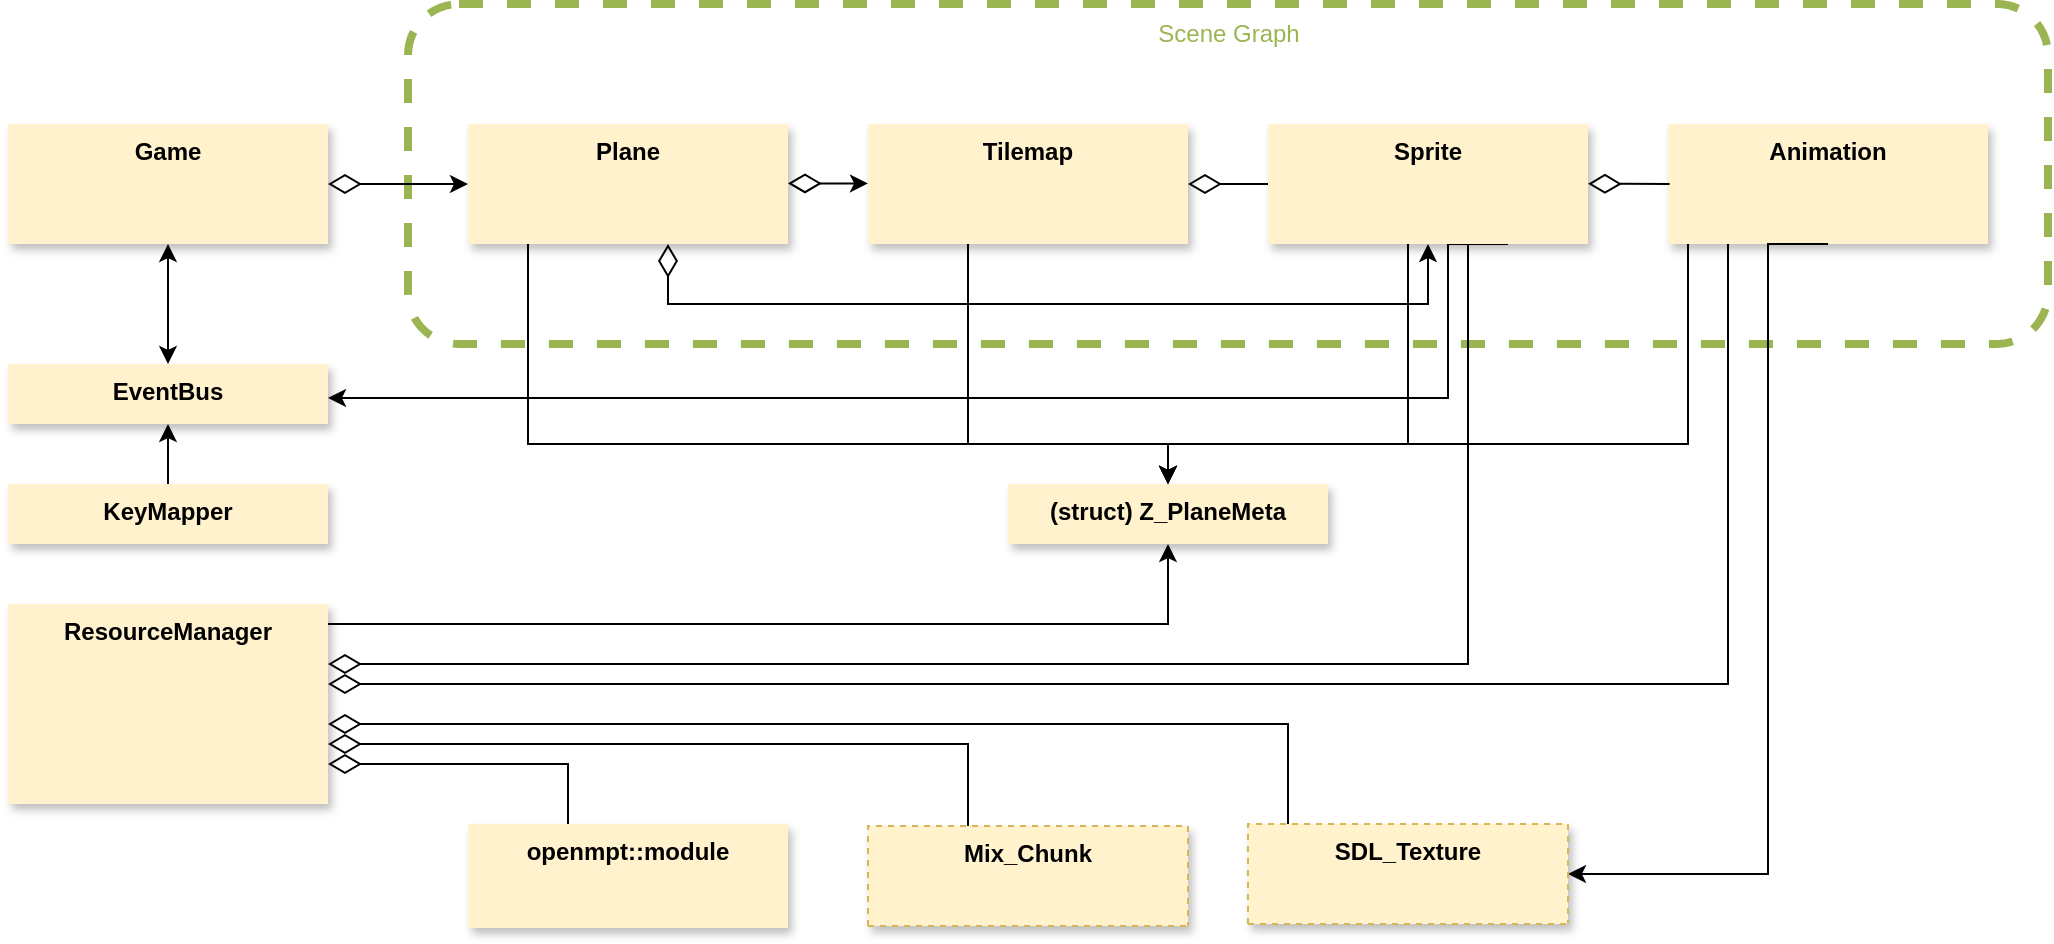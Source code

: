 <mxfile version="20.3.0" type="device"><diagram id="i7O-uKfm3rUwdJJqUVBy" name="Seite-1"><mxGraphModel dx="1453" dy="891" grid="1" gridSize="10" guides="1" tooltips="1" connect="1" arrows="1" fold="1" page="1" pageScale="1" pageWidth="827" pageHeight="1169" math="0" shadow="0"><root><mxCell id="0"/><mxCell id="1" parent="0"/><mxCell id="NdO7TfO4KVU9EuhuVBSu-15" value="" style="rounded=1;whiteSpace=wrap;html=1;shadow=0;dashed=1;strokeWidth=4;fillColor=none;fontColor=#333333;strokeColor=#9BB553;" parent="1" vertex="1"><mxGeometry x="240" y="20" width="820" height="170" as="geometry"/></mxCell><mxCell id="__8_Z_5ygHKLiSIPpUc8-16" style="edgeStyle=orthogonalEdgeStyle;rounded=0;orthogonalLoop=1;jettySize=auto;html=1;fontColor=#7EA6E0;startArrow=classic;startFill=1;" parent="1" source="6kpMg5qL5gW25uIL2eqC-24" target="6kpMg5qL5gW25uIL2eqC-32" edge="1"><mxGeometry relative="1" as="geometry"><mxPoint x="620" y="400" as="sourcePoint"/><mxPoint x="400" y="220" as="targetPoint"/><Array as="points"/></mxGeometry></mxCell><mxCell id="6kpMg5qL5gW25uIL2eqC-65" style="edgeStyle=orthogonalEdgeStyle;rounded=0;orthogonalLoop=1;jettySize=auto;html=1;fontSize=12;startArrow=diamondThin;startFill=0;startSize=14;" parent="1" source="6kpMg5qL5gW25uIL2eqC-20" target="6kpMg5qL5gW25uIL2eqC-44" edge="1"><mxGeometry relative="1" as="geometry"><mxPoint x="710" y="140" as="targetPoint"/><Array as="points"><mxPoint x="370" y="170"/><mxPoint x="750" y="170"/></Array></mxGeometry></mxCell><mxCell id="JDELo4wtNaHFAVJF4eV8-14" style="edgeStyle=orthogonalEdgeStyle;rounded=0;orthogonalLoop=1;jettySize=auto;html=1;fontColor=#000000;startArrow=none;startFill=0;endArrow=classic;endFill=1;" parent="1" source="6kpMg5qL5gW25uIL2eqC-20" target="6kpMg5qL5gW25uIL2eqC-83" edge="1"><mxGeometry relative="1" as="geometry"><Array as="points"><mxPoint x="300" y="240"/><mxPoint x="620" y="240"/></Array></mxGeometry></mxCell><mxCell id="6kpMg5qL5gW25uIL2eqC-20" value="Plane" style="swimlane;fontStyle=1;align=center;verticalAlign=top;childLayout=stackLayout;horizontal=1;startSize=60;horizontalStack=0;resizeParent=1;resizeParentMax=0;resizeLast=0;collapsible=1;marginBottom=0;dashed=1;fontSize=12;fillColor=#fff2cc;strokeColor=none;shadow=1;fontColor=#000000;" parent="1" vertex="1"><mxGeometry x="270" y="80" width="160" height="60" as="geometry"/></mxCell><mxCell id="6kpMg5qL5gW25uIL2eqC-24" value="EventBus" style="swimlane;fontStyle=1;align=center;verticalAlign=top;childLayout=stackLayout;horizontal=1;startSize=30;horizontalStack=0;resizeParent=1;resizeParentMax=0;resizeLast=0;collapsible=1;marginBottom=0;dashed=1;fontSize=12;fillColor=#fff2cc;strokeColor=none;shadow=1;fontColor=#000000;" parent="1" vertex="1"><mxGeometry x="40" y="200" width="160" height="30" as="geometry"/></mxCell><mxCell id="__8_Z_5ygHKLiSIPpUc8-2" style="edgeStyle=orthogonalEdgeStyle;rounded=0;orthogonalLoop=1;jettySize=auto;html=1;startArrow=none;startFill=0;" parent="1" source="6kpMg5qL5gW25uIL2eqC-28" target="6kpMg5qL5gW25uIL2eqC-24" edge="1"><mxGeometry relative="1" as="geometry"><mxPoint x="100" y="170" as="targetPoint"/><Array as="points"/></mxGeometry></mxCell><mxCell id="6kpMg5qL5gW25uIL2eqC-28" value="KeyMapper" style="swimlane;fontStyle=1;align=center;verticalAlign=top;childLayout=stackLayout;horizontal=1;startSize=30;horizontalStack=0;resizeParent=1;resizeParentMax=0;resizeLast=0;collapsible=1;marginBottom=0;dashed=1;fontSize=12;fillColor=#fff2cc;strokeColor=none;shadow=1;fontColor=#000000;" parent="1" vertex="1"><mxGeometry x="40" y="260" width="160" height="30" as="geometry"/></mxCell><mxCell id="6kpMg5qL5gW25uIL2eqC-55" style="edgeStyle=orthogonalEdgeStyle;rounded=0;orthogonalLoop=1;jettySize=auto;html=1;fontSize=12;startSize=14;startArrow=diamondThin;startFill=0;" parent="1" source="6kpMg5qL5gW25uIL2eqC-32" target="6kpMg5qL5gW25uIL2eqC-20" edge="1"><mxGeometry relative="1" as="geometry"><Array as="points"/><mxPoint x="230" y="115" as="sourcePoint"/></mxGeometry></mxCell><mxCell id="NdO7TfO4KVU9EuhuVBSu-1" style="edgeStyle=orthogonalEdgeStyle;rounded=0;orthogonalLoop=1;jettySize=auto;html=1;exitX=0.5;exitY=0;exitDx=0;exitDy=0;" parent="1" source="6kpMg5qL5gW25uIL2eqC-32" edge="1"><mxGeometry relative="1" as="geometry"><mxPoint x="119.75" y="79.875" as="targetPoint"/></mxGeometry></mxCell><mxCell id="6kpMg5qL5gW25uIL2eqC-32" value="Game" style="swimlane;fontStyle=1;align=center;verticalAlign=top;childLayout=stackLayout;horizontal=1;startSize=60;horizontalStack=0;resizeParent=1;resizeParentMax=0;resizeLast=0;collapsible=1;marginBottom=0;dashed=1;fontSize=12;fillColor=#fff2cc;strokeColor=none;shadow=1;fontColor=#000000;" parent="1" vertex="1"><mxGeometry x="40" y="80" width="160" height="60" as="geometry"><mxRectangle x="40" y="80" width="70" height="30" as="alternateBounds"/></mxGeometry></mxCell><mxCell id="6kpMg5qL5gW25uIL2eqC-91" style="edgeStyle=orthogonalEdgeStyle;rounded=0;orthogonalLoop=1;jettySize=auto;html=1;fontSize=12;startArrow=diamondThin;startFill=0;startSize=14;endArrow=none;endFill=0;" parent="1" source="6kpMg5qL5gW25uIL2eqC-36" target="6kpMg5qL5gW25uIL2eqC-87" edge="1"><mxGeometry relative="1" as="geometry"><Array as="points"><mxPoint x="680" y="380"/></Array></mxGeometry></mxCell><mxCell id="6kpMg5qL5gW25uIL2eqC-92" style="edgeStyle=orthogonalEdgeStyle;rounded=0;orthogonalLoop=1;jettySize=auto;html=1;fontSize=12;startArrow=none;startFill=0;startSize=14;endArrow=classic;endFill=1;" parent="1" source="6kpMg5qL5gW25uIL2eqC-36" target="6kpMg5qL5gW25uIL2eqC-83" edge="1"><mxGeometry relative="1" as="geometry"><mxPoint x="200" y="345" as="sourcePoint"/><Array as="points"><mxPoint x="620" y="330"/></Array></mxGeometry></mxCell><mxCell id="6kpMg5qL5gW25uIL2eqC-36" value="ResourceManager&#10;" style="swimlane;fontStyle=1;align=center;verticalAlign=top;childLayout=stackLayout;horizontal=1;startSize=100;horizontalStack=0;resizeParent=1;resizeParentMax=0;resizeLast=0;collapsible=1;marginBottom=0;dashed=1;fontSize=12;fillColor=#fff2cc;strokeColor=none;shadow=1;swimlaneLine=1;fontColor=#000000;" parent="1" vertex="1"><mxGeometry x="40" y="320" width="160" height="100" as="geometry"/></mxCell><mxCell id="JDELo4wtNaHFAVJF4eV8-15" style="edgeStyle=orthogonalEdgeStyle;rounded=0;orthogonalLoop=1;jettySize=auto;html=1;fontColor=#000000;startArrow=none;startFill=0;endArrow=classic;endFill=1;" parent="1" source="6kpMg5qL5gW25uIL2eqC-40" target="6kpMg5qL5gW25uIL2eqC-83" edge="1"><mxGeometry relative="1" as="geometry"><Array as="points"><mxPoint x="880" y="240"/><mxPoint x="620" y="240"/></Array></mxGeometry></mxCell><mxCell id="6kpMg5qL5gW25uIL2eqC-40" value="Animation" style="swimlane;fontStyle=1;align=center;verticalAlign=top;childLayout=stackLayout;horizontal=1;startSize=60;horizontalStack=0;resizeParent=1;resizeParentMax=0;resizeLast=0;collapsible=1;marginBottom=0;dashed=1;fontSize=12;fillColor=#fff2cc;strokeColor=none;shadow=1;fontColor=#000000;" parent="1" vertex="1"><mxGeometry x="870" y="80" width="160" height="60" as="geometry"/></mxCell><mxCell id="6kpMg5qL5gW25uIL2eqC-93" style="edgeStyle=orthogonalEdgeStyle;rounded=0;orthogonalLoop=1;jettySize=auto;html=1;fontSize=12;startArrow=none;startFill=0;startSize=14;endArrow=classic;endFill=1;exitX=0.5;exitY=1;exitDx=0;exitDy=0;" parent="1" source="6kpMg5qL5gW25uIL2eqC-40" target="6kpMg5qL5gW25uIL2eqC-87" edge="1"><mxGeometry relative="1" as="geometry"><mxPoint x="920" y="150" as="sourcePoint"/><Array as="points"><mxPoint x="920" y="455"/></Array></mxGeometry></mxCell><mxCell id="__8_Z_5ygHKLiSIPpUc8-3" style="edgeStyle=orthogonalEdgeStyle;rounded=0;orthogonalLoop=1;jettySize=auto;html=1;exitX=0.75;exitY=1;exitDx=0;exitDy=0;startArrow=none;startFill=0;" parent="1" source="6kpMg5qL5gW25uIL2eqC-44" target="6kpMg5qL5gW25uIL2eqC-24" edge="1"><mxGeometry relative="1" as="geometry"><mxPoint x="690" y="210" as="targetPoint"/><Array as="points"><mxPoint x="760" y="217"/></Array></mxGeometry></mxCell><mxCell id="JDELo4wtNaHFAVJF4eV8-12" style="edgeStyle=orthogonalEdgeStyle;rounded=0;orthogonalLoop=1;jettySize=auto;html=1;fontColor=#000000;startArrow=none;startFill=0;endArrow=classic;endFill=1;" parent="1" source="6kpMg5qL5gW25uIL2eqC-44" target="6kpMg5qL5gW25uIL2eqC-83" edge="1"><mxGeometry relative="1" as="geometry"><Array as="points"><mxPoint x="740" y="240"/><mxPoint x="620" y="240"/></Array></mxGeometry></mxCell><mxCell id="6kpMg5qL5gW25uIL2eqC-44" value="Sprite" style="swimlane;fontStyle=1;align=center;verticalAlign=top;childLayout=stackLayout;horizontal=1;startSize=60;horizontalStack=0;resizeParent=1;resizeParentMax=0;resizeLast=0;collapsible=1;marginBottom=0;dashed=1;fontSize=12;fillColor=#fff2cc;strokeColor=none;shadow=1;fontColor=#000000;" parent="1" vertex="1"><mxGeometry x="670" y="80" width="160" height="60" as="geometry"/></mxCell><mxCell id="6kpMg5qL5gW25uIL2eqC-63" style="edgeStyle=orthogonalEdgeStyle;rounded=0;orthogonalLoop=1;jettySize=auto;html=1;fontSize=12;endArrow=none;endFill=0;startArrow=diamondThin;startFill=0;startSize=14;exitX=1;exitY=0.5;exitDx=0;exitDy=0;" parent="1" source="6kpMg5qL5gW25uIL2eqC-48" edge="1"><mxGeometry relative="1" as="geometry"><Array as="points"><mxPoint x="670" y="110"/></Array><mxPoint x="640" y="123" as="sourcePoint"/><mxPoint x="670" y="110" as="targetPoint"/></mxGeometry></mxCell><mxCell id="JDELo4wtNaHFAVJF4eV8-13" style="edgeStyle=orthogonalEdgeStyle;rounded=0;orthogonalLoop=1;jettySize=auto;html=1;fontColor=#000000;startArrow=none;startFill=0;endArrow=classic;endFill=1;" parent="1" source="6kpMg5qL5gW25uIL2eqC-48" target="6kpMg5qL5gW25uIL2eqC-83" edge="1"><mxGeometry relative="1" as="geometry"><Array as="points"><mxPoint x="520" y="240"/><mxPoint x="620" y="240"/></Array></mxGeometry></mxCell><mxCell id="6kpMg5qL5gW25uIL2eqC-48" value="Tilemap" style="swimlane;fontStyle=1;align=center;verticalAlign=top;childLayout=stackLayout;horizontal=1;startSize=60;horizontalStack=0;resizeParent=1;resizeParentMax=0;resizeLast=0;collapsible=1;marginBottom=0;dashed=1;fontSize=12;fillColor=#fff2cc;strokeColor=none;shadow=1;fontColor=#000000;" parent="1" vertex="1"><mxGeometry x="470" y="80" width="160" height="60" as="geometry"/></mxCell><mxCell id="6kpMg5qL5gW25uIL2eqC-73" value="openmpt::module" style="swimlane;fontStyle=1;align=center;verticalAlign=top;childLayout=stackLayout;horizontal=1;startSize=52;horizontalStack=0;resizeParent=1;resizeParentMax=0;resizeLast=0;collapsible=1;marginBottom=0;dashed=1;fontSize=12;fillColor=#fff2cc;strokeColor=none;shadow=1;fontColor=#000000;" parent="1" vertex="1"><mxGeometry x="270" y="430" width="160" height="52" as="geometry"/></mxCell><mxCell id="6kpMg5qL5gW25uIL2eqC-83" value="(struct) Z_PlaneMeta" style="swimlane;fontStyle=1;align=center;verticalAlign=top;childLayout=stackLayout;horizontal=1;startSize=52;horizontalStack=0;resizeParent=1;resizeParentMax=0;resizeLast=0;collapsible=1;marginBottom=0;dashed=1;fontSize=12;fillColor=#fff2cc;strokeColor=none;shadow=1;fontColor=#000000;" parent="1" vertex="1"><mxGeometry x="540" y="260" width="160" height="30" as="geometry"/></mxCell><mxCell id="6kpMg5qL5gW25uIL2eqC-87" value="SDL_Texture" style="swimlane;fontStyle=1;align=center;verticalAlign=top;childLayout=stackLayout;horizontal=1;startSize=50;horizontalStack=0;resizeParent=1;resizeParentMax=0;resizeLast=0;collapsible=1;marginBottom=0;dashed=1;fontSize=12;fillColor=#fff2cc;strokeColor=#d6b656;shadow=1;fontColor=#000000;" parent="1" vertex="1"><mxGeometry x="660" y="430" width="160" height="50" as="geometry"/></mxCell><mxCell id="NdO7TfO4KVU9EuhuVBSu-12" style="edgeStyle=orthogonalEdgeStyle;rounded=0;orthogonalLoop=1;jettySize=auto;html=1;fontSize=12;endArrow=none;endFill=0;startArrow=diamondThin;startFill=0;startSize=14;exitX=0.995;exitY=0.665;exitDx=0;exitDy=0;exitPerimeter=0;" parent="1" edge="1"><mxGeometry relative="1" as="geometry"><Array as="points"><mxPoint x="870.8" y="109.99"/></Array><mxPoint x="830.0" y="109.89" as="sourcePoint"/><mxPoint x="870.8" y="109.99" as="targetPoint"/></mxGeometry></mxCell><mxCell id="NdO7TfO4KVU9EuhuVBSu-14" style="edgeStyle=orthogonalEdgeStyle;rounded=0;orthogonalLoop=1;jettySize=auto;html=1;entryX=0.5;entryY=0;entryDx=0;entryDy=0;fontSize=12;startArrow=diamondThin;startFill=0;startSize=14;endArrow=none;endFill=0;" parent="1" source="6kpMg5qL5gW25uIL2eqC-36" edge="1"><mxGeometry relative="1" as="geometry"><mxPoint x="200" y="353" as="sourcePoint"/><mxPoint x="320.0" y="430" as="targetPoint"/><Array as="points"><mxPoint x="320" y="400"/></Array></mxGeometry></mxCell><mxCell id="NdO7TfO4KVU9EuhuVBSu-16" value="Scene Graph" style="text;html=1;align=center;verticalAlign=middle;resizable=0;points=[];autosize=1;strokeColor=none;fillColor=none;fontColor=#9BB553;" parent="1" vertex="1"><mxGeometry x="605" y="20" width="90" height="30" as="geometry"/></mxCell><mxCell id="NdO7TfO4KVU9EuhuVBSu-19" style="edgeStyle=orthogonalEdgeStyle;rounded=0;orthogonalLoop=1;jettySize=auto;html=1;fontSize=12;endArrow=classic;endFill=1;startArrow=diamondThin;startFill=0;startSize=14;exitX=1;exitY=0.5;exitDx=0;exitDy=0;" parent="1" edge="1"><mxGeometry relative="1" as="geometry"><Array as="points"><mxPoint x="470" y="109.7"/></Array><mxPoint x="430" y="109.7" as="sourcePoint"/><mxPoint x="470" y="109.7" as="targetPoint"/></mxGeometry></mxCell><mxCell id="JDELo4wtNaHFAVJF4eV8-8" value="Mix_Chunk" style="swimlane;fontStyle=1;align=center;verticalAlign=top;childLayout=stackLayout;horizontal=1;startSize=50;horizontalStack=0;resizeParent=1;resizeParentMax=0;resizeLast=0;collapsible=1;marginBottom=0;dashed=1;fontSize=12;fillColor=#fff2cc;strokeColor=#d6b656;shadow=1;fontColor=#000000;" parent="1" vertex="1"><mxGeometry x="470" y="431" width="160" height="50" as="geometry"/></mxCell><mxCell id="JDELo4wtNaHFAVJF4eV8-9" style="edgeStyle=orthogonalEdgeStyle;rounded=0;orthogonalLoop=1;jettySize=auto;html=1;fontSize=12;startArrow=diamondThin;startFill=0;startSize=14;endArrow=none;endFill=0;" parent="1" source="6kpMg5qL5gW25uIL2eqC-36" target="6kpMg5qL5gW25uIL2eqC-44" edge="1"><mxGeometry relative="1" as="geometry"><Array as="points"><mxPoint x="770" y="350"/></Array><mxPoint x="210" y="350.048" as="sourcePoint"/><mxPoint x="490" y="300" as="targetPoint"/></mxGeometry></mxCell><mxCell id="JDELo4wtNaHFAVJF4eV8-10" style="edgeStyle=orthogonalEdgeStyle;rounded=0;orthogonalLoop=1;jettySize=auto;html=1;fontSize=12;startArrow=diamondThin;startFill=0;startSize=14;endArrow=none;endFill=0;" parent="1" source="6kpMg5qL5gW25uIL2eqC-36" target="6kpMg5qL5gW25uIL2eqC-40" edge="1"><mxGeometry relative="1" as="geometry"><Array as="points"><mxPoint x="900" y="360"/></Array><mxPoint x="220" y="360.048" as="sourcePoint"/><mxPoint x="690" y="340" as="targetPoint"/></mxGeometry></mxCell><mxCell id="JDELo4wtNaHFAVJF4eV8-11" style="edgeStyle=orthogonalEdgeStyle;rounded=0;orthogonalLoop=1;jettySize=auto;html=1;fontSize=12;startArrow=diamondThin;startFill=0;startSize=14;endArrow=none;endFill=0;" parent="1" source="6kpMg5qL5gW25uIL2eqC-36" target="JDELo4wtNaHFAVJF4eV8-8" edge="1"><mxGeometry relative="1" as="geometry"><mxPoint x="210" y="410.032" as="sourcePoint"/><mxPoint x="330" y="440" as="targetPoint"/><Array as="points"><mxPoint x="520" y="390"/></Array></mxGeometry></mxCell></root></mxGraphModel></diagram></mxfile>